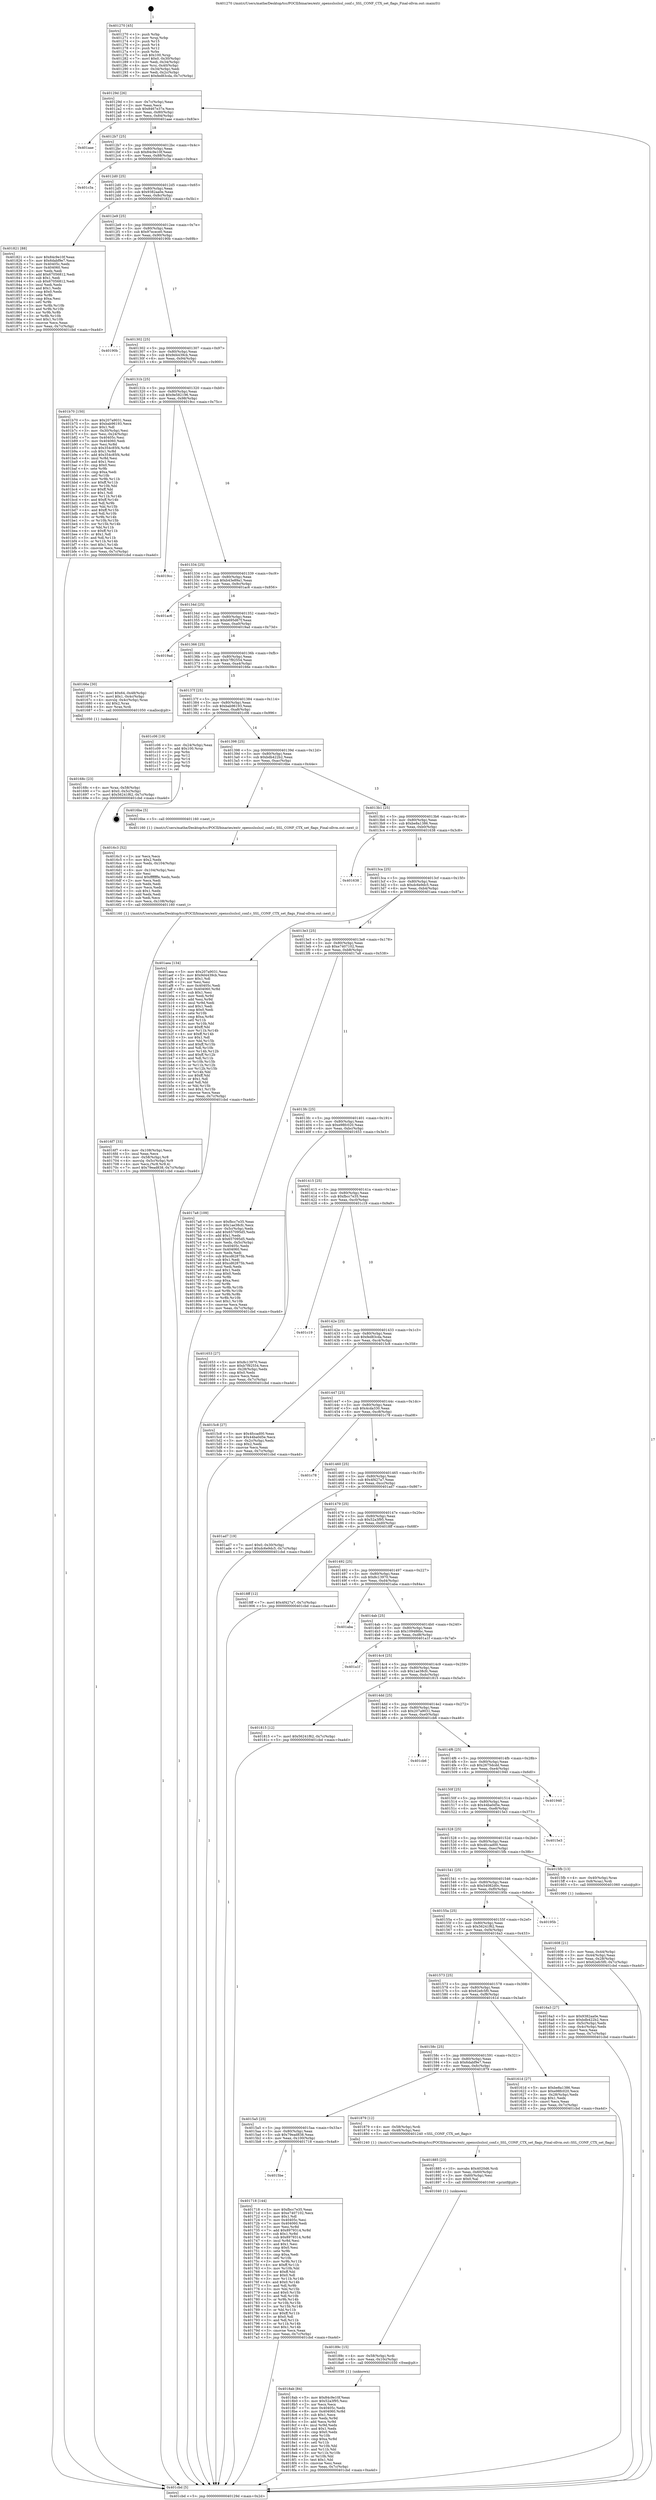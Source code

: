 digraph "0x401270" {
  label = "0x401270 (/mnt/c/Users/mathe/Desktop/tcc/POCII/binaries/extr_opensslsslssl_conf.c_SSL_CONF_CTX_set_flags_Final-ollvm.out::main(0))"
  labelloc = "t"
  node[shape=record]

  Entry [label="",width=0.3,height=0.3,shape=circle,fillcolor=black,style=filled]
  "0x40129d" [label="{
     0x40129d [26]\l
     | [instrs]\l
     &nbsp;&nbsp;0x40129d \<+3\>: mov -0x7c(%rbp),%eax\l
     &nbsp;&nbsp;0x4012a0 \<+2\>: mov %eax,%ecx\l
     &nbsp;&nbsp;0x4012a2 \<+6\>: sub $0x8467e37e,%ecx\l
     &nbsp;&nbsp;0x4012a8 \<+3\>: mov %eax,-0x80(%rbp)\l
     &nbsp;&nbsp;0x4012ab \<+6\>: mov %ecx,-0x84(%rbp)\l
     &nbsp;&nbsp;0x4012b1 \<+6\>: je 0000000000401aae \<main+0x83e\>\l
  }"]
  "0x401aae" [label="{
     0x401aae\l
  }", style=dashed]
  "0x4012b7" [label="{
     0x4012b7 [25]\l
     | [instrs]\l
     &nbsp;&nbsp;0x4012b7 \<+5\>: jmp 00000000004012bc \<main+0x4c\>\l
     &nbsp;&nbsp;0x4012bc \<+3\>: mov -0x80(%rbp),%eax\l
     &nbsp;&nbsp;0x4012bf \<+5\>: sub $0x84c9e10f,%eax\l
     &nbsp;&nbsp;0x4012c4 \<+6\>: mov %eax,-0x88(%rbp)\l
     &nbsp;&nbsp;0x4012ca \<+6\>: je 0000000000401c3a \<main+0x9ca\>\l
  }"]
  Exit [label="",width=0.3,height=0.3,shape=circle,fillcolor=black,style=filled,peripheries=2]
  "0x401c3a" [label="{
     0x401c3a\l
  }", style=dashed]
  "0x4012d0" [label="{
     0x4012d0 [25]\l
     | [instrs]\l
     &nbsp;&nbsp;0x4012d0 \<+5\>: jmp 00000000004012d5 \<main+0x65\>\l
     &nbsp;&nbsp;0x4012d5 \<+3\>: mov -0x80(%rbp),%eax\l
     &nbsp;&nbsp;0x4012d8 \<+5\>: sub $0x9382aa0e,%eax\l
     &nbsp;&nbsp;0x4012dd \<+6\>: mov %eax,-0x8c(%rbp)\l
     &nbsp;&nbsp;0x4012e3 \<+6\>: je 0000000000401821 \<main+0x5b1\>\l
  }"]
  "0x4018ab" [label="{
     0x4018ab [84]\l
     | [instrs]\l
     &nbsp;&nbsp;0x4018ab \<+5\>: mov $0x84c9e10f,%eax\l
     &nbsp;&nbsp;0x4018b0 \<+5\>: mov $0x52a3f95,%esi\l
     &nbsp;&nbsp;0x4018b5 \<+2\>: xor %ecx,%ecx\l
     &nbsp;&nbsp;0x4018b7 \<+7\>: mov 0x40405c,%edx\l
     &nbsp;&nbsp;0x4018be \<+8\>: mov 0x404060,%r8d\l
     &nbsp;&nbsp;0x4018c6 \<+3\>: sub $0x1,%ecx\l
     &nbsp;&nbsp;0x4018c9 \<+3\>: mov %edx,%r9d\l
     &nbsp;&nbsp;0x4018cc \<+3\>: add %ecx,%r9d\l
     &nbsp;&nbsp;0x4018cf \<+4\>: imul %r9d,%edx\l
     &nbsp;&nbsp;0x4018d3 \<+3\>: and $0x1,%edx\l
     &nbsp;&nbsp;0x4018d6 \<+3\>: cmp $0x0,%edx\l
     &nbsp;&nbsp;0x4018d9 \<+4\>: sete %r10b\l
     &nbsp;&nbsp;0x4018dd \<+4\>: cmp $0xa,%r8d\l
     &nbsp;&nbsp;0x4018e1 \<+4\>: setl %r11b\l
     &nbsp;&nbsp;0x4018e5 \<+3\>: mov %r10b,%bl\l
     &nbsp;&nbsp;0x4018e8 \<+3\>: and %r11b,%bl\l
     &nbsp;&nbsp;0x4018eb \<+3\>: xor %r11b,%r10b\l
     &nbsp;&nbsp;0x4018ee \<+3\>: or %r10b,%bl\l
     &nbsp;&nbsp;0x4018f1 \<+3\>: test $0x1,%bl\l
     &nbsp;&nbsp;0x4018f4 \<+3\>: cmovne %esi,%eax\l
     &nbsp;&nbsp;0x4018f7 \<+3\>: mov %eax,-0x7c(%rbp)\l
     &nbsp;&nbsp;0x4018fa \<+5\>: jmp 0000000000401cbd \<main+0xa4d\>\l
  }"]
  "0x401821" [label="{
     0x401821 [88]\l
     | [instrs]\l
     &nbsp;&nbsp;0x401821 \<+5\>: mov $0x84c9e10f,%eax\l
     &nbsp;&nbsp;0x401826 \<+5\>: mov $0x6dabf9e7,%ecx\l
     &nbsp;&nbsp;0x40182b \<+7\>: mov 0x40405c,%edx\l
     &nbsp;&nbsp;0x401832 \<+7\>: mov 0x404060,%esi\l
     &nbsp;&nbsp;0x401839 \<+2\>: mov %edx,%edi\l
     &nbsp;&nbsp;0x40183b \<+6\>: add $0x67056812,%edi\l
     &nbsp;&nbsp;0x401841 \<+3\>: sub $0x1,%edi\l
     &nbsp;&nbsp;0x401844 \<+6\>: sub $0x67056812,%edi\l
     &nbsp;&nbsp;0x40184a \<+3\>: imul %edi,%edx\l
     &nbsp;&nbsp;0x40184d \<+3\>: and $0x1,%edx\l
     &nbsp;&nbsp;0x401850 \<+3\>: cmp $0x0,%edx\l
     &nbsp;&nbsp;0x401853 \<+4\>: sete %r8b\l
     &nbsp;&nbsp;0x401857 \<+3\>: cmp $0xa,%esi\l
     &nbsp;&nbsp;0x40185a \<+4\>: setl %r9b\l
     &nbsp;&nbsp;0x40185e \<+3\>: mov %r8b,%r10b\l
     &nbsp;&nbsp;0x401861 \<+3\>: and %r9b,%r10b\l
     &nbsp;&nbsp;0x401864 \<+3\>: xor %r9b,%r8b\l
     &nbsp;&nbsp;0x401867 \<+3\>: or %r8b,%r10b\l
     &nbsp;&nbsp;0x40186a \<+4\>: test $0x1,%r10b\l
     &nbsp;&nbsp;0x40186e \<+3\>: cmovne %ecx,%eax\l
     &nbsp;&nbsp;0x401871 \<+3\>: mov %eax,-0x7c(%rbp)\l
     &nbsp;&nbsp;0x401874 \<+5\>: jmp 0000000000401cbd \<main+0xa4d\>\l
  }"]
  "0x4012e9" [label="{
     0x4012e9 [25]\l
     | [instrs]\l
     &nbsp;&nbsp;0x4012e9 \<+5\>: jmp 00000000004012ee \<main+0x7e\>\l
     &nbsp;&nbsp;0x4012ee \<+3\>: mov -0x80(%rbp),%eax\l
     &nbsp;&nbsp;0x4012f1 \<+5\>: sub $0x97ecece0,%eax\l
     &nbsp;&nbsp;0x4012f6 \<+6\>: mov %eax,-0x90(%rbp)\l
     &nbsp;&nbsp;0x4012fc \<+6\>: je 000000000040190b \<main+0x69b\>\l
  }"]
  "0x40189c" [label="{
     0x40189c [15]\l
     | [instrs]\l
     &nbsp;&nbsp;0x40189c \<+4\>: mov -0x58(%rbp),%rdi\l
     &nbsp;&nbsp;0x4018a0 \<+6\>: mov %eax,-0x10c(%rbp)\l
     &nbsp;&nbsp;0x4018a6 \<+5\>: call 0000000000401030 \<free@plt\>\l
     | [calls]\l
     &nbsp;&nbsp;0x401030 \{1\} (unknown)\l
  }"]
  "0x40190b" [label="{
     0x40190b\l
  }", style=dashed]
  "0x401302" [label="{
     0x401302 [25]\l
     | [instrs]\l
     &nbsp;&nbsp;0x401302 \<+5\>: jmp 0000000000401307 \<main+0x97\>\l
     &nbsp;&nbsp;0x401307 \<+3\>: mov -0x80(%rbp),%eax\l
     &nbsp;&nbsp;0x40130a \<+5\>: sub $0x9d4439cb,%eax\l
     &nbsp;&nbsp;0x40130f \<+6\>: mov %eax,-0x94(%rbp)\l
     &nbsp;&nbsp;0x401315 \<+6\>: je 0000000000401b70 \<main+0x900\>\l
  }"]
  "0x401885" [label="{
     0x401885 [23]\l
     | [instrs]\l
     &nbsp;&nbsp;0x401885 \<+10\>: movabs $0x4020d6,%rdi\l
     &nbsp;&nbsp;0x40188f \<+3\>: mov %eax,-0x60(%rbp)\l
     &nbsp;&nbsp;0x401892 \<+3\>: mov -0x60(%rbp),%esi\l
     &nbsp;&nbsp;0x401895 \<+2\>: mov $0x0,%al\l
     &nbsp;&nbsp;0x401897 \<+5\>: call 0000000000401040 \<printf@plt\>\l
     | [calls]\l
     &nbsp;&nbsp;0x401040 \{1\} (unknown)\l
  }"]
  "0x401b70" [label="{
     0x401b70 [150]\l
     | [instrs]\l
     &nbsp;&nbsp;0x401b70 \<+5\>: mov $0x207a9031,%eax\l
     &nbsp;&nbsp;0x401b75 \<+5\>: mov $0xbab96193,%ecx\l
     &nbsp;&nbsp;0x401b7a \<+2\>: mov $0x1,%dl\l
     &nbsp;&nbsp;0x401b7c \<+3\>: mov -0x30(%rbp),%esi\l
     &nbsp;&nbsp;0x401b7f \<+3\>: mov %esi,-0x24(%rbp)\l
     &nbsp;&nbsp;0x401b82 \<+7\>: mov 0x40405c,%esi\l
     &nbsp;&nbsp;0x401b89 \<+7\>: mov 0x404060,%edi\l
     &nbsp;&nbsp;0x401b90 \<+3\>: mov %esi,%r8d\l
     &nbsp;&nbsp;0x401b93 \<+7\>: sub $0x354c85f4,%r8d\l
     &nbsp;&nbsp;0x401b9a \<+4\>: sub $0x1,%r8d\l
     &nbsp;&nbsp;0x401b9e \<+7\>: add $0x354c85f4,%r8d\l
     &nbsp;&nbsp;0x401ba5 \<+4\>: imul %r8d,%esi\l
     &nbsp;&nbsp;0x401ba9 \<+3\>: and $0x1,%esi\l
     &nbsp;&nbsp;0x401bac \<+3\>: cmp $0x0,%esi\l
     &nbsp;&nbsp;0x401baf \<+4\>: sete %r9b\l
     &nbsp;&nbsp;0x401bb3 \<+3\>: cmp $0xa,%edi\l
     &nbsp;&nbsp;0x401bb6 \<+4\>: setl %r10b\l
     &nbsp;&nbsp;0x401bba \<+3\>: mov %r9b,%r11b\l
     &nbsp;&nbsp;0x401bbd \<+4\>: xor $0xff,%r11b\l
     &nbsp;&nbsp;0x401bc1 \<+3\>: mov %r10b,%bl\l
     &nbsp;&nbsp;0x401bc4 \<+3\>: xor $0xff,%bl\l
     &nbsp;&nbsp;0x401bc7 \<+3\>: xor $0x1,%dl\l
     &nbsp;&nbsp;0x401bca \<+3\>: mov %r11b,%r14b\l
     &nbsp;&nbsp;0x401bcd \<+4\>: and $0xff,%r14b\l
     &nbsp;&nbsp;0x401bd1 \<+3\>: and %dl,%r9b\l
     &nbsp;&nbsp;0x401bd4 \<+3\>: mov %bl,%r15b\l
     &nbsp;&nbsp;0x401bd7 \<+4\>: and $0xff,%r15b\l
     &nbsp;&nbsp;0x401bdb \<+3\>: and %dl,%r10b\l
     &nbsp;&nbsp;0x401bde \<+3\>: or %r9b,%r14b\l
     &nbsp;&nbsp;0x401be1 \<+3\>: or %r10b,%r15b\l
     &nbsp;&nbsp;0x401be4 \<+3\>: xor %r15b,%r14b\l
     &nbsp;&nbsp;0x401be7 \<+3\>: or %bl,%r11b\l
     &nbsp;&nbsp;0x401bea \<+4\>: xor $0xff,%r11b\l
     &nbsp;&nbsp;0x401bee \<+3\>: or $0x1,%dl\l
     &nbsp;&nbsp;0x401bf1 \<+3\>: and %dl,%r11b\l
     &nbsp;&nbsp;0x401bf4 \<+3\>: or %r11b,%r14b\l
     &nbsp;&nbsp;0x401bf7 \<+4\>: test $0x1,%r14b\l
     &nbsp;&nbsp;0x401bfb \<+3\>: cmovne %ecx,%eax\l
     &nbsp;&nbsp;0x401bfe \<+3\>: mov %eax,-0x7c(%rbp)\l
     &nbsp;&nbsp;0x401c01 \<+5\>: jmp 0000000000401cbd \<main+0xa4d\>\l
  }"]
  "0x40131b" [label="{
     0x40131b [25]\l
     | [instrs]\l
     &nbsp;&nbsp;0x40131b \<+5\>: jmp 0000000000401320 \<main+0xb0\>\l
     &nbsp;&nbsp;0x401320 \<+3\>: mov -0x80(%rbp),%eax\l
     &nbsp;&nbsp;0x401323 \<+5\>: sub $0x9e582196,%eax\l
     &nbsp;&nbsp;0x401328 \<+6\>: mov %eax,-0x98(%rbp)\l
     &nbsp;&nbsp;0x40132e \<+6\>: je 00000000004019cc \<main+0x75c\>\l
  }"]
  "0x4015be" [label="{
     0x4015be\l
  }", style=dashed]
  "0x4019cc" [label="{
     0x4019cc\l
  }", style=dashed]
  "0x401334" [label="{
     0x401334 [25]\l
     | [instrs]\l
     &nbsp;&nbsp;0x401334 \<+5\>: jmp 0000000000401339 \<main+0xc9\>\l
     &nbsp;&nbsp;0x401339 \<+3\>: mov -0x80(%rbp),%eax\l
     &nbsp;&nbsp;0x40133c \<+5\>: sub $0xb43e89a1,%eax\l
     &nbsp;&nbsp;0x401341 \<+6\>: mov %eax,-0x9c(%rbp)\l
     &nbsp;&nbsp;0x401347 \<+6\>: je 0000000000401ac6 \<main+0x856\>\l
  }"]
  "0x401718" [label="{
     0x401718 [144]\l
     | [instrs]\l
     &nbsp;&nbsp;0x401718 \<+5\>: mov $0xfbcc7e35,%eax\l
     &nbsp;&nbsp;0x40171d \<+5\>: mov $0xe7407102,%ecx\l
     &nbsp;&nbsp;0x401722 \<+2\>: mov $0x1,%dl\l
     &nbsp;&nbsp;0x401724 \<+7\>: mov 0x40405c,%esi\l
     &nbsp;&nbsp;0x40172b \<+7\>: mov 0x404060,%edi\l
     &nbsp;&nbsp;0x401732 \<+3\>: mov %esi,%r8d\l
     &nbsp;&nbsp;0x401735 \<+7\>: add $0x8979314,%r8d\l
     &nbsp;&nbsp;0x40173c \<+4\>: sub $0x1,%r8d\l
     &nbsp;&nbsp;0x401740 \<+7\>: sub $0x8979314,%r8d\l
     &nbsp;&nbsp;0x401747 \<+4\>: imul %r8d,%esi\l
     &nbsp;&nbsp;0x40174b \<+3\>: and $0x1,%esi\l
     &nbsp;&nbsp;0x40174e \<+3\>: cmp $0x0,%esi\l
     &nbsp;&nbsp;0x401751 \<+4\>: sete %r9b\l
     &nbsp;&nbsp;0x401755 \<+3\>: cmp $0xa,%edi\l
     &nbsp;&nbsp;0x401758 \<+4\>: setl %r10b\l
     &nbsp;&nbsp;0x40175c \<+3\>: mov %r9b,%r11b\l
     &nbsp;&nbsp;0x40175f \<+4\>: xor $0xff,%r11b\l
     &nbsp;&nbsp;0x401763 \<+3\>: mov %r10b,%bl\l
     &nbsp;&nbsp;0x401766 \<+3\>: xor $0xff,%bl\l
     &nbsp;&nbsp;0x401769 \<+3\>: xor $0x0,%dl\l
     &nbsp;&nbsp;0x40176c \<+3\>: mov %r11b,%r14b\l
     &nbsp;&nbsp;0x40176f \<+4\>: and $0x0,%r14b\l
     &nbsp;&nbsp;0x401773 \<+3\>: and %dl,%r9b\l
     &nbsp;&nbsp;0x401776 \<+3\>: mov %bl,%r15b\l
     &nbsp;&nbsp;0x401779 \<+4\>: and $0x0,%r15b\l
     &nbsp;&nbsp;0x40177d \<+3\>: and %dl,%r10b\l
     &nbsp;&nbsp;0x401780 \<+3\>: or %r9b,%r14b\l
     &nbsp;&nbsp;0x401783 \<+3\>: or %r10b,%r15b\l
     &nbsp;&nbsp;0x401786 \<+3\>: xor %r15b,%r14b\l
     &nbsp;&nbsp;0x401789 \<+3\>: or %bl,%r11b\l
     &nbsp;&nbsp;0x40178c \<+4\>: xor $0xff,%r11b\l
     &nbsp;&nbsp;0x401790 \<+3\>: or $0x0,%dl\l
     &nbsp;&nbsp;0x401793 \<+3\>: and %dl,%r11b\l
     &nbsp;&nbsp;0x401796 \<+3\>: or %r11b,%r14b\l
     &nbsp;&nbsp;0x401799 \<+4\>: test $0x1,%r14b\l
     &nbsp;&nbsp;0x40179d \<+3\>: cmovne %ecx,%eax\l
     &nbsp;&nbsp;0x4017a0 \<+3\>: mov %eax,-0x7c(%rbp)\l
     &nbsp;&nbsp;0x4017a3 \<+5\>: jmp 0000000000401cbd \<main+0xa4d\>\l
  }"]
  "0x401ac6" [label="{
     0x401ac6\l
  }", style=dashed]
  "0x40134d" [label="{
     0x40134d [25]\l
     | [instrs]\l
     &nbsp;&nbsp;0x40134d \<+5\>: jmp 0000000000401352 \<main+0xe2\>\l
     &nbsp;&nbsp;0x401352 \<+3\>: mov -0x80(%rbp),%eax\l
     &nbsp;&nbsp;0x401355 \<+5\>: sub $0xb695d67f,%eax\l
     &nbsp;&nbsp;0x40135a \<+6\>: mov %eax,-0xa0(%rbp)\l
     &nbsp;&nbsp;0x401360 \<+6\>: je 00000000004019ad \<main+0x73d\>\l
  }"]
  "0x4015a5" [label="{
     0x4015a5 [25]\l
     | [instrs]\l
     &nbsp;&nbsp;0x4015a5 \<+5\>: jmp 00000000004015aa \<main+0x33a\>\l
     &nbsp;&nbsp;0x4015aa \<+3\>: mov -0x80(%rbp),%eax\l
     &nbsp;&nbsp;0x4015ad \<+5\>: sub $0x79ead838,%eax\l
     &nbsp;&nbsp;0x4015b2 \<+6\>: mov %eax,-0x100(%rbp)\l
     &nbsp;&nbsp;0x4015b8 \<+6\>: je 0000000000401718 \<main+0x4a8\>\l
  }"]
  "0x4019ad" [label="{
     0x4019ad\l
  }", style=dashed]
  "0x401366" [label="{
     0x401366 [25]\l
     | [instrs]\l
     &nbsp;&nbsp;0x401366 \<+5\>: jmp 000000000040136b \<main+0xfb\>\l
     &nbsp;&nbsp;0x40136b \<+3\>: mov -0x80(%rbp),%eax\l
     &nbsp;&nbsp;0x40136e \<+5\>: sub $0xb7f92554,%eax\l
     &nbsp;&nbsp;0x401373 \<+6\>: mov %eax,-0xa4(%rbp)\l
     &nbsp;&nbsp;0x401379 \<+6\>: je 000000000040166e \<main+0x3fe\>\l
  }"]
  "0x401879" [label="{
     0x401879 [12]\l
     | [instrs]\l
     &nbsp;&nbsp;0x401879 \<+4\>: mov -0x58(%rbp),%rdi\l
     &nbsp;&nbsp;0x40187d \<+3\>: mov -0x48(%rbp),%esi\l
     &nbsp;&nbsp;0x401880 \<+5\>: call 0000000000401240 \<SSL_CONF_CTX_set_flags\>\l
     | [calls]\l
     &nbsp;&nbsp;0x401240 \{1\} (/mnt/c/Users/mathe/Desktop/tcc/POCII/binaries/extr_opensslsslssl_conf.c_SSL_CONF_CTX_set_flags_Final-ollvm.out::SSL_CONF_CTX_set_flags)\l
  }"]
  "0x40166e" [label="{
     0x40166e [30]\l
     | [instrs]\l
     &nbsp;&nbsp;0x40166e \<+7\>: movl $0x64,-0x48(%rbp)\l
     &nbsp;&nbsp;0x401675 \<+7\>: movl $0x1,-0x4c(%rbp)\l
     &nbsp;&nbsp;0x40167c \<+4\>: movslq -0x4c(%rbp),%rax\l
     &nbsp;&nbsp;0x401680 \<+4\>: shl $0x2,%rax\l
     &nbsp;&nbsp;0x401684 \<+3\>: mov %rax,%rdi\l
     &nbsp;&nbsp;0x401687 \<+5\>: call 0000000000401050 \<malloc@plt\>\l
     | [calls]\l
     &nbsp;&nbsp;0x401050 \{1\} (unknown)\l
  }"]
  "0x40137f" [label="{
     0x40137f [25]\l
     | [instrs]\l
     &nbsp;&nbsp;0x40137f \<+5\>: jmp 0000000000401384 \<main+0x114\>\l
     &nbsp;&nbsp;0x401384 \<+3\>: mov -0x80(%rbp),%eax\l
     &nbsp;&nbsp;0x401387 \<+5\>: sub $0xbab96193,%eax\l
     &nbsp;&nbsp;0x40138c \<+6\>: mov %eax,-0xa8(%rbp)\l
     &nbsp;&nbsp;0x401392 \<+6\>: je 0000000000401c06 \<main+0x996\>\l
  }"]
  "0x4016f7" [label="{
     0x4016f7 [33]\l
     | [instrs]\l
     &nbsp;&nbsp;0x4016f7 \<+6\>: mov -0x108(%rbp),%ecx\l
     &nbsp;&nbsp;0x4016fd \<+3\>: imul %eax,%ecx\l
     &nbsp;&nbsp;0x401700 \<+4\>: mov -0x58(%rbp),%r8\l
     &nbsp;&nbsp;0x401704 \<+4\>: movslq -0x5c(%rbp),%r9\l
     &nbsp;&nbsp;0x401708 \<+4\>: mov %ecx,(%r8,%r9,4)\l
     &nbsp;&nbsp;0x40170c \<+7\>: movl $0x79ead838,-0x7c(%rbp)\l
     &nbsp;&nbsp;0x401713 \<+5\>: jmp 0000000000401cbd \<main+0xa4d\>\l
  }"]
  "0x401c06" [label="{
     0x401c06 [19]\l
     | [instrs]\l
     &nbsp;&nbsp;0x401c06 \<+3\>: mov -0x24(%rbp),%eax\l
     &nbsp;&nbsp;0x401c09 \<+7\>: add $0x100,%rsp\l
     &nbsp;&nbsp;0x401c10 \<+1\>: pop %rbx\l
     &nbsp;&nbsp;0x401c11 \<+2\>: pop %r12\l
     &nbsp;&nbsp;0x401c13 \<+2\>: pop %r14\l
     &nbsp;&nbsp;0x401c15 \<+2\>: pop %r15\l
     &nbsp;&nbsp;0x401c17 \<+1\>: pop %rbp\l
     &nbsp;&nbsp;0x401c18 \<+1\>: ret\l
  }"]
  "0x401398" [label="{
     0x401398 [25]\l
     | [instrs]\l
     &nbsp;&nbsp;0x401398 \<+5\>: jmp 000000000040139d \<main+0x12d\>\l
     &nbsp;&nbsp;0x40139d \<+3\>: mov -0x80(%rbp),%eax\l
     &nbsp;&nbsp;0x4013a0 \<+5\>: sub $0xbdb422b2,%eax\l
     &nbsp;&nbsp;0x4013a5 \<+6\>: mov %eax,-0xac(%rbp)\l
     &nbsp;&nbsp;0x4013ab \<+6\>: je 00000000004016be \<main+0x44e\>\l
  }"]
  "0x4016c3" [label="{
     0x4016c3 [52]\l
     | [instrs]\l
     &nbsp;&nbsp;0x4016c3 \<+2\>: xor %ecx,%ecx\l
     &nbsp;&nbsp;0x4016c5 \<+5\>: mov $0x2,%edx\l
     &nbsp;&nbsp;0x4016ca \<+6\>: mov %edx,-0x104(%rbp)\l
     &nbsp;&nbsp;0x4016d0 \<+1\>: cltd\l
     &nbsp;&nbsp;0x4016d1 \<+6\>: mov -0x104(%rbp),%esi\l
     &nbsp;&nbsp;0x4016d7 \<+2\>: idiv %esi\l
     &nbsp;&nbsp;0x4016d9 \<+6\>: imul $0xfffffffe,%edx,%edx\l
     &nbsp;&nbsp;0x4016df \<+2\>: mov %ecx,%edi\l
     &nbsp;&nbsp;0x4016e1 \<+2\>: sub %edx,%edi\l
     &nbsp;&nbsp;0x4016e3 \<+2\>: mov %ecx,%edx\l
     &nbsp;&nbsp;0x4016e5 \<+3\>: sub $0x1,%edx\l
     &nbsp;&nbsp;0x4016e8 \<+2\>: add %edx,%edi\l
     &nbsp;&nbsp;0x4016ea \<+2\>: sub %edi,%ecx\l
     &nbsp;&nbsp;0x4016ec \<+6\>: mov %ecx,-0x108(%rbp)\l
     &nbsp;&nbsp;0x4016f2 \<+5\>: call 0000000000401160 \<next_i\>\l
     | [calls]\l
     &nbsp;&nbsp;0x401160 \{1\} (/mnt/c/Users/mathe/Desktop/tcc/POCII/binaries/extr_opensslsslssl_conf.c_SSL_CONF_CTX_set_flags_Final-ollvm.out::next_i)\l
  }"]
  "0x4016be" [label="{
     0x4016be [5]\l
     | [instrs]\l
     &nbsp;&nbsp;0x4016be \<+5\>: call 0000000000401160 \<next_i\>\l
     | [calls]\l
     &nbsp;&nbsp;0x401160 \{1\} (/mnt/c/Users/mathe/Desktop/tcc/POCII/binaries/extr_opensslsslssl_conf.c_SSL_CONF_CTX_set_flags_Final-ollvm.out::next_i)\l
  }"]
  "0x4013b1" [label="{
     0x4013b1 [25]\l
     | [instrs]\l
     &nbsp;&nbsp;0x4013b1 \<+5\>: jmp 00000000004013b6 \<main+0x146\>\l
     &nbsp;&nbsp;0x4013b6 \<+3\>: mov -0x80(%rbp),%eax\l
     &nbsp;&nbsp;0x4013b9 \<+5\>: sub $0xbe8a1386,%eax\l
     &nbsp;&nbsp;0x4013be \<+6\>: mov %eax,-0xb0(%rbp)\l
     &nbsp;&nbsp;0x4013c4 \<+6\>: je 0000000000401638 \<main+0x3c8\>\l
  }"]
  "0x40168c" [label="{
     0x40168c [23]\l
     | [instrs]\l
     &nbsp;&nbsp;0x40168c \<+4\>: mov %rax,-0x58(%rbp)\l
     &nbsp;&nbsp;0x401690 \<+7\>: movl $0x0,-0x5c(%rbp)\l
     &nbsp;&nbsp;0x401697 \<+7\>: movl $0x56241f62,-0x7c(%rbp)\l
     &nbsp;&nbsp;0x40169e \<+5\>: jmp 0000000000401cbd \<main+0xa4d\>\l
  }"]
  "0x401638" [label="{
     0x401638\l
  }", style=dashed]
  "0x4013ca" [label="{
     0x4013ca [25]\l
     | [instrs]\l
     &nbsp;&nbsp;0x4013ca \<+5\>: jmp 00000000004013cf \<main+0x15f\>\l
     &nbsp;&nbsp;0x4013cf \<+3\>: mov -0x80(%rbp),%eax\l
     &nbsp;&nbsp;0x4013d2 \<+5\>: sub $0xdc6e9dc5,%eax\l
     &nbsp;&nbsp;0x4013d7 \<+6\>: mov %eax,-0xb4(%rbp)\l
     &nbsp;&nbsp;0x4013dd \<+6\>: je 0000000000401aea \<main+0x87a\>\l
  }"]
  "0x40158c" [label="{
     0x40158c [25]\l
     | [instrs]\l
     &nbsp;&nbsp;0x40158c \<+5\>: jmp 0000000000401591 \<main+0x321\>\l
     &nbsp;&nbsp;0x401591 \<+3\>: mov -0x80(%rbp),%eax\l
     &nbsp;&nbsp;0x401594 \<+5\>: sub $0x6dabf9e7,%eax\l
     &nbsp;&nbsp;0x401599 \<+6\>: mov %eax,-0xfc(%rbp)\l
     &nbsp;&nbsp;0x40159f \<+6\>: je 0000000000401879 \<main+0x609\>\l
  }"]
  "0x401aea" [label="{
     0x401aea [134]\l
     | [instrs]\l
     &nbsp;&nbsp;0x401aea \<+5\>: mov $0x207a9031,%eax\l
     &nbsp;&nbsp;0x401aef \<+5\>: mov $0x9d4439cb,%ecx\l
     &nbsp;&nbsp;0x401af4 \<+2\>: mov $0x1,%dl\l
     &nbsp;&nbsp;0x401af6 \<+2\>: xor %esi,%esi\l
     &nbsp;&nbsp;0x401af8 \<+7\>: mov 0x40405c,%edi\l
     &nbsp;&nbsp;0x401aff \<+8\>: mov 0x404060,%r8d\l
     &nbsp;&nbsp;0x401b07 \<+3\>: sub $0x1,%esi\l
     &nbsp;&nbsp;0x401b0a \<+3\>: mov %edi,%r9d\l
     &nbsp;&nbsp;0x401b0d \<+3\>: add %esi,%r9d\l
     &nbsp;&nbsp;0x401b10 \<+4\>: imul %r9d,%edi\l
     &nbsp;&nbsp;0x401b14 \<+3\>: and $0x1,%edi\l
     &nbsp;&nbsp;0x401b17 \<+3\>: cmp $0x0,%edi\l
     &nbsp;&nbsp;0x401b1a \<+4\>: sete %r10b\l
     &nbsp;&nbsp;0x401b1e \<+4\>: cmp $0xa,%r8d\l
     &nbsp;&nbsp;0x401b22 \<+4\>: setl %r11b\l
     &nbsp;&nbsp;0x401b26 \<+3\>: mov %r10b,%bl\l
     &nbsp;&nbsp;0x401b29 \<+3\>: xor $0xff,%bl\l
     &nbsp;&nbsp;0x401b2c \<+3\>: mov %r11b,%r14b\l
     &nbsp;&nbsp;0x401b2f \<+4\>: xor $0xff,%r14b\l
     &nbsp;&nbsp;0x401b33 \<+3\>: xor $0x1,%dl\l
     &nbsp;&nbsp;0x401b36 \<+3\>: mov %bl,%r15b\l
     &nbsp;&nbsp;0x401b39 \<+4\>: and $0xff,%r15b\l
     &nbsp;&nbsp;0x401b3d \<+3\>: and %dl,%r10b\l
     &nbsp;&nbsp;0x401b40 \<+3\>: mov %r14b,%r12b\l
     &nbsp;&nbsp;0x401b43 \<+4\>: and $0xff,%r12b\l
     &nbsp;&nbsp;0x401b47 \<+3\>: and %dl,%r11b\l
     &nbsp;&nbsp;0x401b4a \<+3\>: or %r10b,%r15b\l
     &nbsp;&nbsp;0x401b4d \<+3\>: or %r11b,%r12b\l
     &nbsp;&nbsp;0x401b50 \<+3\>: xor %r12b,%r15b\l
     &nbsp;&nbsp;0x401b53 \<+3\>: or %r14b,%bl\l
     &nbsp;&nbsp;0x401b56 \<+3\>: xor $0xff,%bl\l
     &nbsp;&nbsp;0x401b59 \<+3\>: or $0x1,%dl\l
     &nbsp;&nbsp;0x401b5c \<+2\>: and %dl,%bl\l
     &nbsp;&nbsp;0x401b5e \<+3\>: or %bl,%r15b\l
     &nbsp;&nbsp;0x401b61 \<+4\>: test $0x1,%r15b\l
     &nbsp;&nbsp;0x401b65 \<+3\>: cmovne %ecx,%eax\l
     &nbsp;&nbsp;0x401b68 \<+3\>: mov %eax,-0x7c(%rbp)\l
     &nbsp;&nbsp;0x401b6b \<+5\>: jmp 0000000000401cbd \<main+0xa4d\>\l
  }"]
  "0x4013e3" [label="{
     0x4013e3 [25]\l
     | [instrs]\l
     &nbsp;&nbsp;0x4013e3 \<+5\>: jmp 00000000004013e8 \<main+0x178\>\l
     &nbsp;&nbsp;0x4013e8 \<+3\>: mov -0x80(%rbp),%eax\l
     &nbsp;&nbsp;0x4013eb \<+5\>: sub $0xe7407102,%eax\l
     &nbsp;&nbsp;0x4013f0 \<+6\>: mov %eax,-0xb8(%rbp)\l
     &nbsp;&nbsp;0x4013f6 \<+6\>: je 00000000004017a8 \<main+0x538\>\l
  }"]
  "0x40161d" [label="{
     0x40161d [27]\l
     | [instrs]\l
     &nbsp;&nbsp;0x40161d \<+5\>: mov $0xbe8a1386,%eax\l
     &nbsp;&nbsp;0x401622 \<+5\>: mov $0xe98fc020,%ecx\l
     &nbsp;&nbsp;0x401627 \<+3\>: mov -0x28(%rbp),%edx\l
     &nbsp;&nbsp;0x40162a \<+3\>: cmp $0x1,%edx\l
     &nbsp;&nbsp;0x40162d \<+3\>: cmovl %ecx,%eax\l
     &nbsp;&nbsp;0x401630 \<+3\>: mov %eax,-0x7c(%rbp)\l
     &nbsp;&nbsp;0x401633 \<+5\>: jmp 0000000000401cbd \<main+0xa4d\>\l
  }"]
  "0x4017a8" [label="{
     0x4017a8 [109]\l
     | [instrs]\l
     &nbsp;&nbsp;0x4017a8 \<+5\>: mov $0xfbcc7e35,%eax\l
     &nbsp;&nbsp;0x4017ad \<+5\>: mov $0x1ae38cfc,%ecx\l
     &nbsp;&nbsp;0x4017b2 \<+3\>: mov -0x5c(%rbp),%edx\l
     &nbsp;&nbsp;0x4017b5 \<+6\>: add $0x657095d5,%edx\l
     &nbsp;&nbsp;0x4017bb \<+3\>: add $0x1,%edx\l
     &nbsp;&nbsp;0x4017be \<+6\>: sub $0x657095d5,%edx\l
     &nbsp;&nbsp;0x4017c4 \<+3\>: mov %edx,-0x5c(%rbp)\l
     &nbsp;&nbsp;0x4017c7 \<+7\>: mov 0x40405c,%edx\l
     &nbsp;&nbsp;0x4017ce \<+7\>: mov 0x404060,%esi\l
     &nbsp;&nbsp;0x4017d5 \<+2\>: mov %edx,%edi\l
     &nbsp;&nbsp;0x4017d7 \<+6\>: sub $0xcd62875b,%edi\l
     &nbsp;&nbsp;0x4017dd \<+3\>: sub $0x1,%edi\l
     &nbsp;&nbsp;0x4017e0 \<+6\>: add $0xcd62875b,%edi\l
     &nbsp;&nbsp;0x4017e6 \<+3\>: imul %edi,%edx\l
     &nbsp;&nbsp;0x4017e9 \<+3\>: and $0x1,%edx\l
     &nbsp;&nbsp;0x4017ec \<+3\>: cmp $0x0,%edx\l
     &nbsp;&nbsp;0x4017ef \<+4\>: sete %r8b\l
     &nbsp;&nbsp;0x4017f3 \<+3\>: cmp $0xa,%esi\l
     &nbsp;&nbsp;0x4017f6 \<+4\>: setl %r9b\l
     &nbsp;&nbsp;0x4017fa \<+3\>: mov %r8b,%r10b\l
     &nbsp;&nbsp;0x4017fd \<+3\>: and %r9b,%r10b\l
     &nbsp;&nbsp;0x401800 \<+3\>: xor %r9b,%r8b\l
     &nbsp;&nbsp;0x401803 \<+3\>: or %r8b,%r10b\l
     &nbsp;&nbsp;0x401806 \<+4\>: test $0x1,%r10b\l
     &nbsp;&nbsp;0x40180a \<+3\>: cmovne %ecx,%eax\l
     &nbsp;&nbsp;0x40180d \<+3\>: mov %eax,-0x7c(%rbp)\l
     &nbsp;&nbsp;0x401810 \<+5\>: jmp 0000000000401cbd \<main+0xa4d\>\l
  }"]
  "0x4013fc" [label="{
     0x4013fc [25]\l
     | [instrs]\l
     &nbsp;&nbsp;0x4013fc \<+5\>: jmp 0000000000401401 \<main+0x191\>\l
     &nbsp;&nbsp;0x401401 \<+3\>: mov -0x80(%rbp),%eax\l
     &nbsp;&nbsp;0x401404 \<+5\>: sub $0xe98fc020,%eax\l
     &nbsp;&nbsp;0x401409 \<+6\>: mov %eax,-0xbc(%rbp)\l
     &nbsp;&nbsp;0x40140f \<+6\>: je 0000000000401653 \<main+0x3e3\>\l
  }"]
  "0x401573" [label="{
     0x401573 [25]\l
     | [instrs]\l
     &nbsp;&nbsp;0x401573 \<+5\>: jmp 0000000000401578 \<main+0x308\>\l
     &nbsp;&nbsp;0x401578 \<+3\>: mov -0x80(%rbp),%eax\l
     &nbsp;&nbsp;0x40157b \<+5\>: sub $0x62efc5f0,%eax\l
     &nbsp;&nbsp;0x401580 \<+6\>: mov %eax,-0xf8(%rbp)\l
     &nbsp;&nbsp;0x401586 \<+6\>: je 000000000040161d \<main+0x3ad\>\l
  }"]
  "0x401653" [label="{
     0x401653 [27]\l
     | [instrs]\l
     &nbsp;&nbsp;0x401653 \<+5\>: mov $0x8c13970,%eax\l
     &nbsp;&nbsp;0x401658 \<+5\>: mov $0xb7f92554,%ecx\l
     &nbsp;&nbsp;0x40165d \<+3\>: mov -0x28(%rbp),%edx\l
     &nbsp;&nbsp;0x401660 \<+3\>: cmp $0x0,%edx\l
     &nbsp;&nbsp;0x401663 \<+3\>: cmove %ecx,%eax\l
     &nbsp;&nbsp;0x401666 \<+3\>: mov %eax,-0x7c(%rbp)\l
     &nbsp;&nbsp;0x401669 \<+5\>: jmp 0000000000401cbd \<main+0xa4d\>\l
  }"]
  "0x401415" [label="{
     0x401415 [25]\l
     | [instrs]\l
     &nbsp;&nbsp;0x401415 \<+5\>: jmp 000000000040141a \<main+0x1aa\>\l
     &nbsp;&nbsp;0x40141a \<+3\>: mov -0x80(%rbp),%eax\l
     &nbsp;&nbsp;0x40141d \<+5\>: sub $0xfbcc7e35,%eax\l
     &nbsp;&nbsp;0x401422 \<+6\>: mov %eax,-0xc0(%rbp)\l
     &nbsp;&nbsp;0x401428 \<+6\>: je 0000000000401c19 \<main+0x9a9\>\l
  }"]
  "0x4016a3" [label="{
     0x4016a3 [27]\l
     | [instrs]\l
     &nbsp;&nbsp;0x4016a3 \<+5\>: mov $0x9382aa0e,%eax\l
     &nbsp;&nbsp;0x4016a8 \<+5\>: mov $0xbdb422b2,%ecx\l
     &nbsp;&nbsp;0x4016ad \<+3\>: mov -0x5c(%rbp),%edx\l
     &nbsp;&nbsp;0x4016b0 \<+3\>: cmp -0x4c(%rbp),%edx\l
     &nbsp;&nbsp;0x4016b3 \<+3\>: cmovl %ecx,%eax\l
     &nbsp;&nbsp;0x4016b6 \<+3\>: mov %eax,-0x7c(%rbp)\l
     &nbsp;&nbsp;0x4016b9 \<+5\>: jmp 0000000000401cbd \<main+0xa4d\>\l
  }"]
  "0x401c19" [label="{
     0x401c19\l
  }", style=dashed]
  "0x40142e" [label="{
     0x40142e [25]\l
     | [instrs]\l
     &nbsp;&nbsp;0x40142e \<+5\>: jmp 0000000000401433 \<main+0x1c3\>\l
     &nbsp;&nbsp;0x401433 \<+3\>: mov -0x80(%rbp),%eax\l
     &nbsp;&nbsp;0x401436 \<+5\>: sub $0xfed83cda,%eax\l
     &nbsp;&nbsp;0x40143b \<+6\>: mov %eax,-0xc4(%rbp)\l
     &nbsp;&nbsp;0x401441 \<+6\>: je 00000000004015c8 \<main+0x358\>\l
  }"]
  "0x40155a" [label="{
     0x40155a [25]\l
     | [instrs]\l
     &nbsp;&nbsp;0x40155a \<+5\>: jmp 000000000040155f \<main+0x2ef\>\l
     &nbsp;&nbsp;0x40155f \<+3\>: mov -0x80(%rbp),%eax\l
     &nbsp;&nbsp;0x401562 \<+5\>: sub $0x56241f62,%eax\l
     &nbsp;&nbsp;0x401567 \<+6\>: mov %eax,-0xf4(%rbp)\l
     &nbsp;&nbsp;0x40156d \<+6\>: je 00000000004016a3 \<main+0x433\>\l
  }"]
  "0x4015c8" [label="{
     0x4015c8 [27]\l
     | [instrs]\l
     &nbsp;&nbsp;0x4015c8 \<+5\>: mov $0x4fccad00,%eax\l
     &nbsp;&nbsp;0x4015cd \<+5\>: mov $0x44ba0d5e,%ecx\l
     &nbsp;&nbsp;0x4015d2 \<+3\>: mov -0x2c(%rbp),%edx\l
     &nbsp;&nbsp;0x4015d5 \<+3\>: cmp $0x2,%edx\l
     &nbsp;&nbsp;0x4015d8 \<+3\>: cmovne %ecx,%eax\l
     &nbsp;&nbsp;0x4015db \<+3\>: mov %eax,-0x7c(%rbp)\l
     &nbsp;&nbsp;0x4015de \<+5\>: jmp 0000000000401cbd \<main+0xa4d\>\l
  }"]
  "0x401447" [label="{
     0x401447 [25]\l
     | [instrs]\l
     &nbsp;&nbsp;0x401447 \<+5\>: jmp 000000000040144c \<main+0x1dc\>\l
     &nbsp;&nbsp;0x40144c \<+3\>: mov -0x80(%rbp),%eax\l
     &nbsp;&nbsp;0x40144f \<+5\>: sub $0x4cda330,%eax\l
     &nbsp;&nbsp;0x401454 \<+6\>: mov %eax,-0xc8(%rbp)\l
     &nbsp;&nbsp;0x40145a \<+6\>: je 0000000000401c78 \<main+0xa08\>\l
  }"]
  "0x401cbd" [label="{
     0x401cbd [5]\l
     | [instrs]\l
     &nbsp;&nbsp;0x401cbd \<+5\>: jmp 000000000040129d \<main+0x2d\>\l
  }"]
  "0x401270" [label="{
     0x401270 [45]\l
     | [instrs]\l
     &nbsp;&nbsp;0x401270 \<+1\>: push %rbp\l
     &nbsp;&nbsp;0x401271 \<+3\>: mov %rsp,%rbp\l
     &nbsp;&nbsp;0x401274 \<+2\>: push %r15\l
     &nbsp;&nbsp;0x401276 \<+2\>: push %r14\l
     &nbsp;&nbsp;0x401278 \<+2\>: push %r12\l
     &nbsp;&nbsp;0x40127a \<+1\>: push %rbx\l
     &nbsp;&nbsp;0x40127b \<+7\>: sub $0x100,%rsp\l
     &nbsp;&nbsp;0x401282 \<+7\>: movl $0x0,-0x30(%rbp)\l
     &nbsp;&nbsp;0x401289 \<+3\>: mov %edi,-0x34(%rbp)\l
     &nbsp;&nbsp;0x40128c \<+4\>: mov %rsi,-0x40(%rbp)\l
     &nbsp;&nbsp;0x401290 \<+3\>: mov -0x34(%rbp),%edi\l
     &nbsp;&nbsp;0x401293 \<+3\>: mov %edi,-0x2c(%rbp)\l
     &nbsp;&nbsp;0x401296 \<+7\>: movl $0xfed83cda,-0x7c(%rbp)\l
  }"]
  "0x40195b" [label="{
     0x40195b\l
  }", style=dashed]
  "0x401c78" [label="{
     0x401c78\l
  }", style=dashed]
  "0x401460" [label="{
     0x401460 [25]\l
     | [instrs]\l
     &nbsp;&nbsp;0x401460 \<+5\>: jmp 0000000000401465 \<main+0x1f5\>\l
     &nbsp;&nbsp;0x401465 \<+3\>: mov -0x80(%rbp),%eax\l
     &nbsp;&nbsp;0x401468 \<+5\>: sub $0x4f427a7,%eax\l
     &nbsp;&nbsp;0x40146d \<+6\>: mov %eax,-0xcc(%rbp)\l
     &nbsp;&nbsp;0x401473 \<+6\>: je 0000000000401ad7 \<main+0x867\>\l
  }"]
  "0x401608" [label="{
     0x401608 [21]\l
     | [instrs]\l
     &nbsp;&nbsp;0x401608 \<+3\>: mov %eax,-0x44(%rbp)\l
     &nbsp;&nbsp;0x40160b \<+3\>: mov -0x44(%rbp),%eax\l
     &nbsp;&nbsp;0x40160e \<+3\>: mov %eax,-0x28(%rbp)\l
     &nbsp;&nbsp;0x401611 \<+7\>: movl $0x62efc5f0,-0x7c(%rbp)\l
     &nbsp;&nbsp;0x401618 \<+5\>: jmp 0000000000401cbd \<main+0xa4d\>\l
  }"]
  "0x401ad7" [label="{
     0x401ad7 [19]\l
     | [instrs]\l
     &nbsp;&nbsp;0x401ad7 \<+7\>: movl $0x0,-0x30(%rbp)\l
     &nbsp;&nbsp;0x401ade \<+7\>: movl $0xdc6e9dc5,-0x7c(%rbp)\l
     &nbsp;&nbsp;0x401ae5 \<+5\>: jmp 0000000000401cbd \<main+0xa4d\>\l
  }"]
  "0x401479" [label="{
     0x401479 [25]\l
     | [instrs]\l
     &nbsp;&nbsp;0x401479 \<+5\>: jmp 000000000040147e \<main+0x20e\>\l
     &nbsp;&nbsp;0x40147e \<+3\>: mov -0x80(%rbp),%eax\l
     &nbsp;&nbsp;0x401481 \<+5\>: sub $0x52a3f95,%eax\l
     &nbsp;&nbsp;0x401486 \<+6\>: mov %eax,-0xd0(%rbp)\l
     &nbsp;&nbsp;0x40148c \<+6\>: je 00000000004018ff \<main+0x68f\>\l
  }"]
  "0x401541" [label="{
     0x401541 [25]\l
     | [instrs]\l
     &nbsp;&nbsp;0x401541 \<+5\>: jmp 0000000000401546 \<main+0x2d6\>\l
     &nbsp;&nbsp;0x401546 \<+3\>: mov -0x80(%rbp),%eax\l
     &nbsp;&nbsp;0x401549 \<+5\>: sub $0x54082d0c,%eax\l
     &nbsp;&nbsp;0x40154e \<+6\>: mov %eax,-0xf0(%rbp)\l
     &nbsp;&nbsp;0x401554 \<+6\>: je 000000000040195b \<main+0x6eb\>\l
  }"]
  "0x4018ff" [label="{
     0x4018ff [12]\l
     | [instrs]\l
     &nbsp;&nbsp;0x4018ff \<+7\>: movl $0x4f427a7,-0x7c(%rbp)\l
     &nbsp;&nbsp;0x401906 \<+5\>: jmp 0000000000401cbd \<main+0xa4d\>\l
  }"]
  "0x401492" [label="{
     0x401492 [25]\l
     | [instrs]\l
     &nbsp;&nbsp;0x401492 \<+5\>: jmp 0000000000401497 \<main+0x227\>\l
     &nbsp;&nbsp;0x401497 \<+3\>: mov -0x80(%rbp),%eax\l
     &nbsp;&nbsp;0x40149a \<+5\>: sub $0x8c13970,%eax\l
     &nbsp;&nbsp;0x40149f \<+6\>: mov %eax,-0xd4(%rbp)\l
     &nbsp;&nbsp;0x4014a5 \<+6\>: je 0000000000401aba \<main+0x84a\>\l
  }"]
  "0x4015fb" [label="{
     0x4015fb [13]\l
     | [instrs]\l
     &nbsp;&nbsp;0x4015fb \<+4\>: mov -0x40(%rbp),%rax\l
     &nbsp;&nbsp;0x4015ff \<+4\>: mov 0x8(%rax),%rdi\l
     &nbsp;&nbsp;0x401603 \<+5\>: call 0000000000401060 \<atoi@plt\>\l
     | [calls]\l
     &nbsp;&nbsp;0x401060 \{1\} (unknown)\l
  }"]
  "0x401aba" [label="{
     0x401aba\l
  }", style=dashed]
  "0x4014ab" [label="{
     0x4014ab [25]\l
     | [instrs]\l
     &nbsp;&nbsp;0x4014ab \<+5\>: jmp 00000000004014b0 \<main+0x240\>\l
     &nbsp;&nbsp;0x4014b0 \<+3\>: mov -0x80(%rbp),%eax\l
     &nbsp;&nbsp;0x4014b3 \<+5\>: sub $0x109486bc,%eax\l
     &nbsp;&nbsp;0x4014b8 \<+6\>: mov %eax,-0xd8(%rbp)\l
     &nbsp;&nbsp;0x4014be \<+6\>: je 0000000000401a1f \<main+0x7af\>\l
  }"]
  "0x401528" [label="{
     0x401528 [25]\l
     | [instrs]\l
     &nbsp;&nbsp;0x401528 \<+5\>: jmp 000000000040152d \<main+0x2bd\>\l
     &nbsp;&nbsp;0x40152d \<+3\>: mov -0x80(%rbp),%eax\l
     &nbsp;&nbsp;0x401530 \<+5\>: sub $0x4fccad00,%eax\l
     &nbsp;&nbsp;0x401535 \<+6\>: mov %eax,-0xec(%rbp)\l
     &nbsp;&nbsp;0x40153b \<+6\>: je 00000000004015fb \<main+0x38b\>\l
  }"]
  "0x401a1f" [label="{
     0x401a1f\l
  }", style=dashed]
  "0x4014c4" [label="{
     0x4014c4 [25]\l
     | [instrs]\l
     &nbsp;&nbsp;0x4014c4 \<+5\>: jmp 00000000004014c9 \<main+0x259\>\l
     &nbsp;&nbsp;0x4014c9 \<+3\>: mov -0x80(%rbp),%eax\l
     &nbsp;&nbsp;0x4014cc \<+5\>: sub $0x1ae38cfc,%eax\l
     &nbsp;&nbsp;0x4014d1 \<+6\>: mov %eax,-0xdc(%rbp)\l
     &nbsp;&nbsp;0x4014d7 \<+6\>: je 0000000000401815 \<main+0x5a5\>\l
  }"]
  "0x4015e3" [label="{
     0x4015e3\l
  }", style=dashed]
  "0x401815" [label="{
     0x401815 [12]\l
     | [instrs]\l
     &nbsp;&nbsp;0x401815 \<+7\>: movl $0x56241f62,-0x7c(%rbp)\l
     &nbsp;&nbsp;0x40181c \<+5\>: jmp 0000000000401cbd \<main+0xa4d\>\l
  }"]
  "0x4014dd" [label="{
     0x4014dd [25]\l
     | [instrs]\l
     &nbsp;&nbsp;0x4014dd \<+5\>: jmp 00000000004014e2 \<main+0x272\>\l
     &nbsp;&nbsp;0x4014e2 \<+3\>: mov -0x80(%rbp),%eax\l
     &nbsp;&nbsp;0x4014e5 \<+5\>: sub $0x207a9031,%eax\l
     &nbsp;&nbsp;0x4014ea \<+6\>: mov %eax,-0xe0(%rbp)\l
     &nbsp;&nbsp;0x4014f0 \<+6\>: je 0000000000401cb6 \<main+0xa46\>\l
  }"]
  "0x40150f" [label="{
     0x40150f [25]\l
     | [instrs]\l
     &nbsp;&nbsp;0x40150f \<+5\>: jmp 0000000000401514 \<main+0x2a4\>\l
     &nbsp;&nbsp;0x401514 \<+3\>: mov -0x80(%rbp),%eax\l
     &nbsp;&nbsp;0x401517 \<+5\>: sub $0x44ba0d5e,%eax\l
     &nbsp;&nbsp;0x40151c \<+6\>: mov %eax,-0xe8(%rbp)\l
     &nbsp;&nbsp;0x401522 \<+6\>: je 00000000004015e3 \<main+0x373\>\l
  }"]
  "0x401cb6" [label="{
     0x401cb6\l
  }", style=dashed]
  "0x4014f6" [label="{
     0x4014f6 [25]\l
     | [instrs]\l
     &nbsp;&nbsp;0x4014f6 \<+5\>: jmp 00000000004014fb \<main+0x28b\>\l
     &nbsp;&nbsp;0x4014fb \<+3\>: mov -0x80(%rbp),%eax\l
     &nbsp;&nbsp;0x4014fe \<+5\>: sub $0x2675dcdd,%eax\l
     &nbsp;&nbsp;0x401503 \<+6\>: mov %eax,-0xe4(%rbp)\l
     &nbsp;&nbsp;0x401509 \<+6\>: je 0000000000401940 \<main+0x6d0\>\l
  }"]
  "0x401940" [label="{
     0x401940\l
  }", style=dashed]
  Entry -> "0x401270" [label=" 1"]
  "0x40129d" -> "0x401aae" [label=" 0"]
  "0x40129d" -> "0x4012b7" [label=" 18"]
  "0x401c06" -> Exit [label=" 1"]
  "0x4012b7" -> "0x401c3a" [label=" 0"]
  "0x4012b7" -> "0x4012d0" [label=" 18"]
  "0x401b70" -> "0x401cbd" [label=" 1"]
  "0x4012d0" -> "0x401821" [label=" 1"]
  "0x4012d0" -> "0x4012e9" [label=" 17"]
  "0x401aea" -> "0x401cbd" [label=" 1"]
  "0x4012e9" -> "0x40190b" [label=" 0"]
  "0x4012e9" -> "0x401302" [label=" 17"]
  "0x401ad7" -> "0x401cbd" [label=" 1"]
  "0x401302" -> "0x401b70" [label=" 1"]
  "0x401302" -> "0x40131b" [label=" 16"]
  "0x4018ff" -> "0x401cbd" [label=" 1"]
  "0x40131b" -> "0x4019cc" [label=" 0"]
  "0x40131b" -> "0x401334" [label=" 16"]
  "0x4018ab" -> "0x401cbd" [label=" 1"]
  "0x401334" -> "0x401ac6" [label=" 0"]
  "0x401334" -> "0x40134d" [label=" 16"]
  "0x40189c" -> "0x4018ab" [label=" 1"]
  "0x40134d" -> "0x4019ad" [label=" 0"]
  "0x40134d" -> "0x401366" [label=" 16"]
  "0x401879" -> "0x401885" [label=" 1"]
  "0x401366" -> "0x40166e" [label=" 1"]
  "0x401366" -> "0x40137f" [label=" 15"]
  "0x401821" -> "0x401cbd" [label=" 1"]
  "0x40137f" -> "0x401c06" [label=" 1"]
  "0x40137f" -> "0x401398" [label=" 14"]
  "0x4017a8" -> "0x401cbd" [label=" 1"]
  "0x401398" -> "0x4016be" [label=" 1"]
  "0x401398" -> "0x4013b1" [label=" 13"]
  "0x401718" -> "0x401cbd" [label=" 1"]
  "0x4013b1" -> "0x401638" [label=" 0"]
  "0x4013b1" -> "0x4013ca" [label=" 13"]
  "0x4015a5" -> "0x4015be" [label=" 0"]
  "0x4013ca" -> "0x401aea" [label=" 1"]
  "0x4013ca" -> "0x4013e3" [label=" 12"]
  "0x4015a5" -> "0x401718" [label=" 1"]
  "0x4013e3" -> "0x4017a8" [label=" 1"]
  "0x4013e3" -> "0x4013fc" [label=" 11"]
  "0x401885" -> "0x40189c" [label=" 1"]
  "0x4013fc" -> "0x401653" [label=" 1"]
  "0x4013fc" -> "0x401415" [label=" 10"]
  "0x40158c" -> "0x401879" [label=" 1"]
  "0x401415" -> "0x401c19" [label=" 0"]
  "0x401415" -> "0x40142e" [label=" 10"]
  "0x401815" -> "0x401cbd" [label=" 1"]
  "0x40142e" -> "0x4015c8" [label=" 1"]
  "0x40142e" -> "0x401447" [label=" 9"]
  "0x4015c8" -> "0x401cbd" [label=" 1"]
  "0x401270" -> "0x40129d" [label=" 1"]
  "0x401cbd" -> "0x40129d" [label=" 17"]
  "0x4016c3" -> "0x4016f7" [label=" 1"]
  "0x401447" -> "0x401c78" [label=" 0"]
  "0x401447" -> "0x401460" [label=" 9"]
  "0x4016be" -> "0x4016c3" [label=" 1"]
  "0x401460" -> "0x401ad7" [label=" 1"]
  "0x401460" -> "0x401479" [label=" 8"]
  "0x40168c" -> "0x401cbd" [label=" 1"]
  "0x401479" -> "0x4018ff" [label=" 1"]
  "0x401479" -> "0x401492" [label=" 7"]
  "0x40166e" -> "0x40168c" [label=" 1"]
  "0x401492" -> "0x401aba" [label=" 0"]
  "0x401492" -> "0x4014ab" [label=" 7"]
  "0x401653" -> "0x401cbd" [label=" 1"]
  "0x4014ab" -> "0x401a1f" [label=" 0"]
  "0x4014ab" -> "0x4014c4" [label=" 7"]
  "0x401573" -> "0x40158c" [label=" 2"]
  "0x4014c4" -> "0x401815" [label=" 1"]
  "0x4014c4" -> "0x4014dd" [label=" 6"]
  "0x401573" -> "0x40161d" [label=" 1"]
  "0x4014dd" -> "0x401cb6" [label=" 0"]
  "0x4014dd" -> "0x4014f6" [label=" 6"]
  "0x40155a" -> "0x401573" [label=" 3"]
  "0x4014f6" -> "0x401940" [label=" 0"]
  "0x4014f6" -> "0x40150f" [label=" 6"]
  "0x40158c" -> "0x4015a5" [label=" 1"]
  "0x40150f" -> "0x4015e3" [label=" 0"]
  "0x40150f" -> "0x401528" [label=" 6"]
  "0x40161d" -> "0x401cbd" [label=" 1"]
  "0x401528" -> "0x4015fb" [label=" 1"]
  "0x401528" -> "0x401541" [label=" 5"]
  "0x4015fb" -> "0x401608" [label=" 1"]
  "0x401608" -> "0x401cbd" [label=" 1"]
  "0x4016a3" -> "0x401cbd" [label=" 2"]
  "0x401541" -> "0x40195b" [label=" 0"]
  "0x401541" -> "0x40155a" [label=" 5"]
  "0x4016f7" -> "0x401cbd" [label=" 1"]
  "0x40155a" -> "0x4016a3" [label=" 2"]
}
